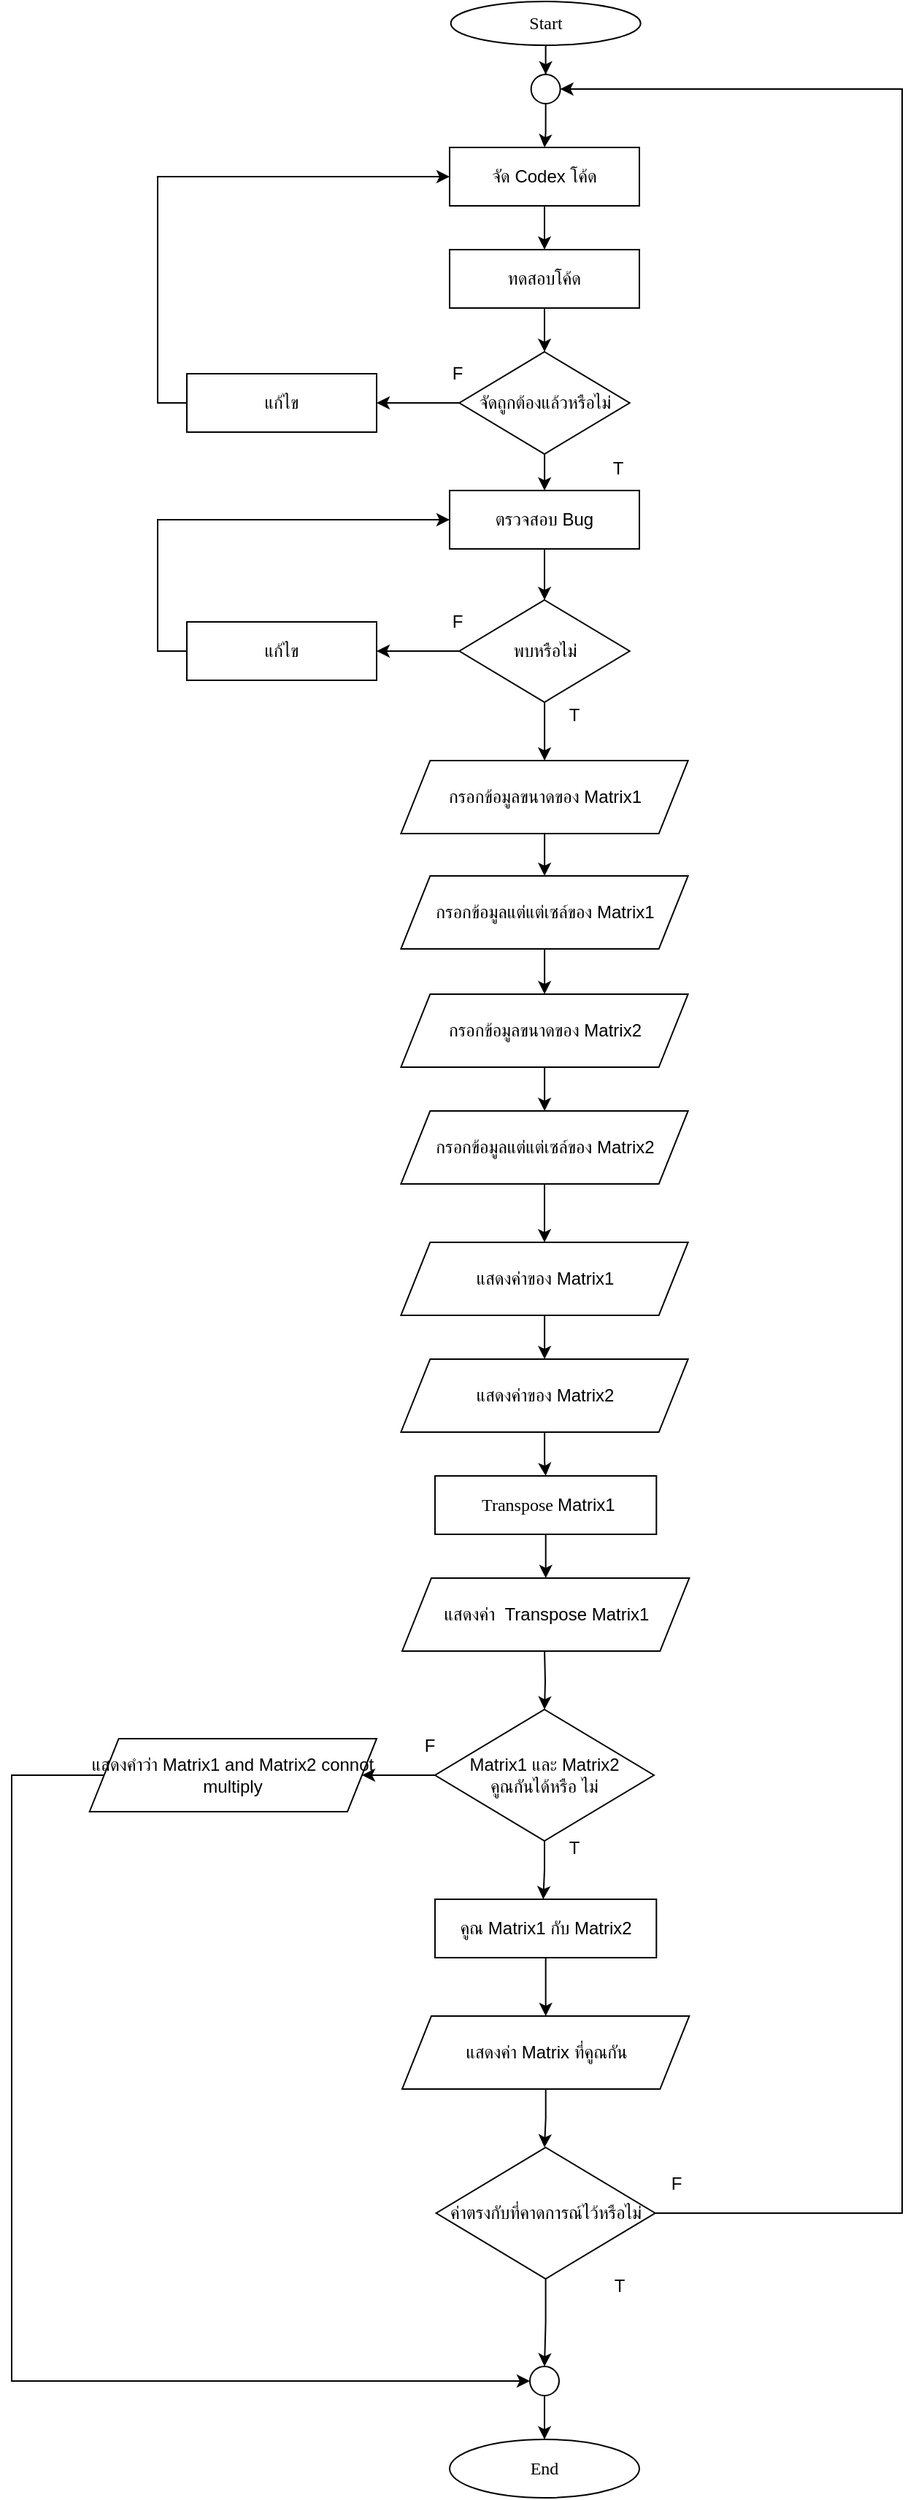 <mxfile version="24.8.9">
  <diagram name="Page-1" id="cx33XgaklDgv_k68Mo5N">
    <mxGraphModel dx="2339" dy="807" grid="1" gridSize="10" guides="1" tooltips="1" connect="1" arrows="1" fold="1" page="1" pageScale="1" pageWidth="850" pageHeight="1100" math="0" shadow="0">
      <root>
        <mxCell id="0" />
        <mxCell id="1" parent="0" />
        <mxCell id="a9hpkdwlJVQsW9b4fiKI-92" style="edgeStyle=orthogonalEdgeStyle;rounded=0;orthogonalLoop=1;jettySize=auto;html=1;entryX=0.5;entryY=0;entryDx=0;entryDy=0;" edge="1" parent="1" source="a9hpkdwlJVQsW9b4fiKI-18" target="a9hpkdwlJVQsW9b4fiKI-91">
          <mxGeometry relative="1" as="geometry" />
        </mxCell>
        <mxCell id="a9hpkdwlJVQsW9b4fiKI-18" value="&lt;font data-font-src=&quot;https://fonts.googleapis.com/css?family=Sarabun&quot; face=&quot;Sarabun&quot;&gt;Start&lt;/font&gt;" style="ellipse;whiteSpace=wrap;html=1;" vertex="1" parent="1">
          <mxGeometry x="-509.17" y="20" width="130" height="30" as="geometry" />
        </mxCell>
        <mxCell id="a9hpkdwlJVQsW9b4fiKI-19" value="&lt;font face=&quot;Sarabun&quot;&gt;End&lt;/font&gt;" style="ellipse;whiteSpace=wrap;html=1;" vertex="1" parent="1">
          <mxGeometry x="-510.0" y="1690" width="130" height="40" as="geometry" />
        </mxCell>
        <mxCell id="a9hpkdwlJVQsW9b4fiKI-20" value="" style="edgeStyle=orthogonalEdgeStyle;rounded=0;orthogonalLoop=1;jettySize=auto;html=1;" edge="1" parent="1" source="a9hpkdwlJVQsW9b4fiKI-22" target="a9hpkdwlJVQsW9b4fiKI-24">
          <mxGeometry relative="1" as="geometry" />
        </mxCell>
        <mxCell id="a9hpkdwlJVQsW9b4fiKI-21" value="" style="edgeStyle=orthogonalEdgeStyle;rounded=0;orthogonalLoop=1;jettySize=auto;html=1;" edge="1" parent="1" source="a9hpkdwlJVQsW9b4fiKI-22" target="a9hpkdwlJVQsW9b4fiKI-37">
          <mxGeometry relative="1" as="geometry" />
        </mxCell>
        <mxCell id="a9hpkdwlJVQsW9b4fiKI-22" value="จัดถูกต้องแล้วหรือไม่" style="rhombus;whiteSpace=wrap;html=1;fontFamily=Sarabun;fontSource=https%3A%2F%2Ffonts.googleapis.com%2Fcss%3Ffamily%3DSarabun;" vertex="1" parent="1">
          <mxGeometry x="-503.33" y="260" width="116.67" height="70" as="geometry" />
        </mxCell>
        <mxCell id="a9hpkdwlJVQsW9b4fiKI-23" style="edgeStyle=orthogonalEdgeStyle;rounded=0;orthogonalLoop=1;jettySize=auto;html=1;entryX=0;entryY=0.5;entryDx=0;entryDy=0;exitX=0;exitY=0.5;exitDx=0;exitDy=0;" edge="1" parent="1" source="a9hpkdwlJVQsW9b4fiKI-24" target="a9hpkdwlJVQsW9b4fiKI-28">
          <mxGeometry relative="1" as="geometry">
            <Array as="points">
              <mxPoint x="-710" y="295" />
              <mxPoint x="-710" y="140" />
            </Array>
          </mxGeometry>
        </mxCell>
        <mxCell id="a9hpkdwlJVQsW9b4fiKI-24" value="แก้ไข" style="rounded=0;whiteSpace=wrap;html=1;" vertex="1" parent="1">
          <mxGeometry x="-690" y="275" width="130" height="40" as="geometry" />
        </mxCell>
        <mxCell id="a9hpkdwlJVQsW9b4fiKI-25" value="F" style="text;html=1;align=center;verticalAlign=middle;resizable=0;points=[];autosize=1;strokeColor=none;fillColor=none;" vertex="1" parent="1">
          <mxGeometry x="-520" y="260" width="30" height="30" as="geometry" />
        </mxCell>
        <mxCell id="a9hpkdwlJVQsW9b4fiKI-26" value="T" style="text;html=1;align=center;verticalAlign=middle;resizable=0;points=[];autosize=1;strokeColor=none;fillColor=none;" vertex="1" parent="1">
          <mxGeometry x="-410" y="325" width="30" height="30" as="geometry" />
        </mxCell>
        <mxCell id="a9hpkdwlJVQsW9b4fiKI-27" style="edgeStyle=orthogonalEdgeStyle;rounded=0;orthogonalLoop=1;jettySize=auto;html=1;entryX=0.5;entryY=0;entryDx=0;entryDy=0;" edge="1" parent="1" source="a9hpkdwlJVQsW9b4fiKI-28">
          <mxGeometry relative="1" as="geometry">
            <mxPoint x="-445" y="190" as="targetPoint" />
          </mxGeometry>
        </mxCell>
        <mxCell id="a9hpkdwlJVQsW9b4fiKI-28" value="จัด Codex โค้ด" style="rounded=0;whiteSpace=wrap;html=1;" vertex="1" parent="1">
          <mxGeometry x="-510" y="120" width="130" height="40" as="geometry" />
        </mxCell>
        <mxCell id="a9hpkdwlJVQsW9b4fiKI-29" value="" style="edgeStyle=orthogonalEdgeStyle;rounded=0;orthogonalLoop=1;jettySize=auto;html=1;" edge="1" parent="1" source="a9hpkdwlJVQsW9b4fiKI-30" target="a9hpkdwlJVQsW9b4fiKI-22">
          <mxGeometry relative="1" as="geometry" />
        </mxCell>
        <mxCell id="a9hpkdwlJVQsW9b4fiKI-30" value="ทดสอบโค้ด" style="rounded=0;whiteSpace=wrap;html=1;" vertex="1" parent="1">
          <mxGeometry x="-510" y="190" width="130" height="40" as="geometry" />
        </mxCell>
        <mxCell id="a9hpkdwlJVQsW9b4fiKI-33" value="" style="edgeStyle=orthogonalEdgeStyle;rounded=0;orthogonalLoop=1;jettySize=auto;html=1;" edge="1" parent="1" source="a9hpkdwlJVQsW9b4fiKI-35" target="a9hpkdwlJVQsW9b4fiKI-39">
          <mxGeometry relative="1" as="geometry" />
        </mxCell>
        <mxCell id="a9hpkdwlJVQsW9b4fiKI-46" value="" style="edgeStyle=orthogonalEdgeStyle;rounded=0;orthogonalLoop=1;jettySize=auto;html=1;" edge="1" parent="1" source="a9hpkdwlJVQsW9b4fiKI-35" target="a9hpkdwlJVQsW9b4fiKI-43">
          <mxGeometry relative="1" as="geometry" />
        </mxCell>
        <mxCell id="a9hpkdwlJVQsW9b4fiKI-35" value="พบหรือไม่" style="rhombus;whiteSpace=wrap;html=1;fontFamily=Sarabun;fontSource=https%3A%2F%2Ffonts.googleapis.com%2Fcss%3Ffamily%3DSarabun;" vertex="1" parent="1">
          <mxGeometry x="-503.33" y="430" width="116.67" height="70" as="geometry" />
        </mxCell>
        <mxCell id="a9hpkdwlJVQsW9b4fiKI-36" value="" style="edgeStyle=orthogonalEdgeStyle;rounded=0;orthogonalLoop=1;jettySize=auto;html=1;" edge="1" parent="1" source="a9hpkdwlJVQsW9b4fiKI-37" target="a9hpkdwlJVQsW9b4fiKI-35">
          <mxGeometry relative="1" as="geometry" />
        </mxCell>
        <mxCell id="a9hpkdwlJVQsW9b4fiKI-37" value="ตรวจสอบ Bug" style="rounded=0;whiteSpace=wrap;html=1;" vertex="1" parent="1">
          <mxGeometry x="-510" y="355" width="130" height="40" as="geometry" />
        </mxCell>
        <mxCell id="a9hpkdwlJVQsW9b4fiKI-38" style="edgeStyle=orthogonalEdgeStyle;rounded=0;orthogonalLoop=1;jettySize=auto;html=1;entryX=0;entryY=0.5;entryDx=0;entryDy=0;" edge="1" parent="1" source="a9hpkdwlJVQsW9b4fiKI-39" target="a9hpkdwlJVQsW9b4fiKI-37">
          <mxGeometry relative="1" as="geometry">
            <Array as="points">
              <mxPoint x="-710" y="465" />
              <mxPoint x="-710" y="375" />
            </Array>
          </mxGeometry>
        </mxCell>
        <mxCell id="a9hpkdwlJVQsW9b4fiKI-39" value="แก้ไข" style="rounded=0;whiteSpace=wrap;html=1;" vertex="1" parent="1">
          <mxGeometry x="-690" y="445" width="130" height="40" as="geometry" />
        </mxCell>
        <mxCell id="a9hpkdwlJVQsW9b4fiKI-40" value="F" style="text;html=1;align=center;verticalAlign=middle;resizable=0;points=[];autosize=1;strokeColor=none;fillColor=none;" vertex="1" parent="1">
          <mxGeometry x="-520" y="430" width="30" height="30" as="geometry" />
        </mxCell>
        <mxCell id="a9hpkdwlJVQsW9b4fiKI-41" value="T" style="text;html=1;align=center;verticalAlign=middle;resizable=0;points=[];autosize=1;strokeColor=none;fillColor=none;" vertex="1" parent="1">
          <mxGeometry x="-440" y="494" width="30" height="30" as="geometry" />
        </mxCell>
        <mxCell id="a9hpkdwlJVQsW9b4fiKI-47" value="" style="edgeStyle=orthogonalEdgeStyle;rounded=0;orthogonalLoop=1;jettySize=auto;html=1;" edge="1" parent="1" source="a9hpkdwlJVQsW9b4fiKI-43" target="a9hpkdwlJVQsW9b4fiKI-44">
          <mxGeometry relative="1" as="geometry" />
        </mxCell>
        <mxCell id="a9hpkdwlJVQsW9b4fiKI-43" value="กรอกข้อมูลขนาดของ Matrix1" style="shape=parallelogram;perimeter=parallelogramPerimeter;whiteSpace=wrap;html=1;fixedSize=1;" vertex="1" parent="1">
          <mxGeometry x="-543.32" y="540" width="196.66" height="50" as="geometry" />
        </mxCell>
        <mxCell id="a9hpkdwlJVQsW9b4fiKI-50" value="" style="edgeStyle=orthogonalEdgeStyle;rounded=0;orthogonalLoop=1;jettySize=auto;html=1;" edge="1" parent="1" source="a9hpkdwlJVQsW9b4fiKI-44" target="a9hpkdwlJVQsW9b4fiKI-48">
          <mxGeometry relative="1" as="geometry" />
        </mxCell>
        <mxCell id="a9hpkdwlJVQsW9b4fiKI-44" value="กรอกข้อมูลแต่แต่เซล์ของ Matrix1" style="shape=parallelogram;perimeter=parallelogramPerimeter;whiteSpace=wrap;html=1;fixedSize=1;" vertex="1" parent="1">
          <mxGeometry x="-543.33" y="619" width="196.66" height="50" as="geometry" />
        </mxCell>
        <mxCell id="a9hpkdwlJVQsW9b4fiKI-51" value="" style="edgeStyle=orthogonalEdgeStyle;rounded=0;orthogonalLoop=1;jettySize=auto;html=1;" edge="1" parent="1" source="a9hpkdwlJVQsW9b4fiKI-48" target="a9hpkdwlJVQsW9b4fiKI-49">
          <mxGeometry relative="1" as="geometry" />
        </mxCell>
        <mxCell id="a9hpkdwlJVQsW9b4fiKI-48" value="กรอกข้อมูลขนาดของ Matrix2" style="shape=parallelogram;perimeter=parallelogramPerimeter;whiteSpace=wrap;html=1;fixedSize=1;" vertex="1" parent="1">
          <mxGeometry x="-543.33" y="700" width="196.66" height="50" as="geometry" />
        </mxCell>
        <mxCell id="a9hpkdwlJVQsW9b4fiKI-64" value="" style="edgeStyle=orthogonalEdgeStyle;rounded=0;orthogonalLoop=1;jettySize=auto;html=1;" edge="1" parent="1" source="a9hpkdwlJVQsW9b4fiKI-49" target="a9hpkdwlJVQsW9b4fiKI-63">
          <mxGeometry relative="1" as="geometry" />
        </mxCell>
        <mxCell id="a9hpkdwlJVQsW9b4fiKI-49" value="กรอกข้อมูลแต่แต่เซล์ของ Matrix2" style="shape=parallelogram;perimeter=parallelogramPerimeter;whiteSpace=wrap;html=1;fixedSize=1;" vertex="1" parent="1">
          <mxGeometry x="-543.32" y="780" width="196.66" height="50" as="geometry" />
        </mxCell>
        <mxCell id="a9hpkdwlJVQsW9b4fiKI-71" value="" style="edgeStyle=orthogonalEdgeStyle;rounded=0;orthogonalLoop=1;jettySize=auto;html=1;" edge="1" parent="1" source="a9hpkdwlJVQsW9b4fiKI-58" target="a9hpkdwlJVQsW9b4fiKI-70">
          <mxGeometry relative="1" as="geometry" />
        </mxCell>
        <mxCell id="a9hpkdwlJVQsW9b4fiKI-58" value="&amp;nbsp;&lt;span style=&quot;font-family: Sarabun;&quot;&gt;Transpose&amp;nbsp;&lt;/span&gt;Matrix1" style="rounded=0;whiteSpace=wrap;html=1;" vertex="1" parent="1">
          <mxGeometry x="-520" y="1030" width="151.66" height="40" as="geometry" />
        </mxCell>
        <mxCell id="a9hpkdwlJVQsW9b4fiKI-59" value="" style="edgeStyle=orthogonalEdgeStyle;rounded=0;orthogonalLoop=1;jettySize=auto;html=1;" edge="1" parent="1" source="a9hpkdwlJVQsW9b4fiKI-60">
          <mxGeometry relative="1" as="geometry">
            <mxPoint x="-445.852" y="1320" as="targetPoint" />
          </mxGeometry>
        </mxCell>
        <mxCell id="a9hpkdwlJVQsW9b4fiKI-68" value="" style="edgeStyle=orthogonalEdgeStyle;rounded=0;orthogonalLoop=1;jettySize=auto;html=1;" edge="1" parent="1" source="a9hpkdwlJVQsW9b4fiKI-60" target="a9hpkdwlJVQsW9b4fiKI-61">
          <mxGeometry relative="1" as="geometry" />
        </mxCell>
        <mxCell id="a9hpkdwlJVQsW9b4fiKI-60" value="&lt;span style=&quot;font-family: Helvetica;&quot;&gt;Matrix1 และ&amp;nbsp;&lt;/span&gt;&lt;font face=&quot;Helvetica&quot;&gt;Matrix2&lt;/font&gt;&lt;div&gt;&lt;font face=&quot;Helvetica&quot;&gt;คูณกันได้หรือ ไม่&lt;/font&gt;&lt;/div&gt;" style="rhombus;whiteSpace=wrap;html=1;fontFamily=Sarabun;fontSource=https%3A%2F%2Ffonts.googleapis.com%2Fcss%3Ffamily%3DSarabun;" vertex="1" parent="1">
          <mxGeometry x="-520" y="1190" width="150" height="90" as="geometry" />
        </mxCell>
        <mxCell id="a9hpkdwlJVQsW9b4fiKI-89" style="edgeStyle=orthogonalEdgeStyle;rounded=0;orthogonalLoop=1;jettySize=auto;html=1;entryX=0;entryY=0.5;entryDx=0;entryDy=0;" edge="1" parent="1" source="a9hpkdwlJVQsW9b4fiKI-61" target="a9hpkdwlJVQsW9b4fiKI-86">
          <mxGeometry relative="1" as="geometry">
            <Array as="points">
              <mxPoint x="-810" y="1235" />
              <mxPoint x="-810" y="1650" />
            </Array>
          </mxGeometry>
        </mxCell>
        <mxCell id="a9hpkdwlJVQsW9b4fiKI-61" value="แสดงคำว่า&amp;nbsp;Matrix1 and Matrix2 connot multiply" style="shape=parallelogram;perimeter=parallelogramPerimeter;whiteSpace=wrap;html=1;fixedSize=1;" vertex="1" parent="1">
          <mxGeometry x="-756.66" y="1210" width="196.66" height="50" as="geometry" />
        </mxCell>
        <mxCell id="a9hpkdwlJVQsW9b4fiKI-66" value="" style="edgeStyle=orthogonalEdgeStyle;rounded=0;orthogonalLoop=1;jettySize=auto;html=1;" edge="1" parent="1" source="a9hpkdwlJVQsW9b4fiKI-63" target="a9hpkdwlJVQsW9b4fiKI-65">
          <mxGeometry relative="1" as="geometry" />
        </mxCell>
        <mxCell id="a9hpkdwlJVQsW9b4fiKI-63" value="แสดงค่าของ Matrix1" style="shape=parallelogram;perimeter=parallelogramPerimeter;whiteSpace=wrap;html=1;fixedSize=1;" vertex="1" parent="1">
          <mxGeometry x="-543.33" y="870" width="196.66" height="50" as="geometry" />
        </mxCell>
        <mxCell id="a9hpkdwlJVQsW9b4fiKI-67" value="" style="edgeStyle=orthogonalEdgeStyle;rounded=0;orthogonalLoop=1;jettySize=auto;html=1;" edge="1" parent="1" target="a9hpkdwlJVQsW9b4fiKI-60">
          <mxGeometry relative="1" as="geometry">
            <mxPoint x="-444.963" y="1150" as="sourcePoint" />
          </mxGeometry>
        </mxCell>
        <mxCell id="a9hpkdwlJVQsW9b4fiKI-69" value="" style="edgeStyle=orthogonalEdgeStyle;rounded=0;orthogonalLoop=1;jettySize=auto;html=1;" edge="1" parent="1" source="a9hpkdwlJVQsW9b4fiKI-65" target="a9hpkdwlJVQsW9b4fiKI-58">
          <mxGeometry relative="1" as="geometry" />
        </mxCell>
        <mxCell id="a9hpkdwlJVQsW9b4fiKI-65" value="แสดงค่าของ Matrix2" style="shape=parallelogram;perimeter=parallelogramPerimeter;whiteSpace=wrap;html=1;fixedSize=1;" vertex="1" parent="1">
          <mxGeometry x="-543.32" y="950" width="196.66" height="50" as="geometry" />
        </mxCell>
        <mxCell id="a9hpkdwlJVQsW9b4fiKI-70" value="แสดงค่า&amp;nbsp;&amp;nbsp;Transpose Matrix1" style="shape=parallelogram;perimeter=parallelogramPerimeter;whiteSpace=wrap;html=1;fixedSize=1;" vertex="1" parent="1">
          <mxGeometry x="-542.5" y="1100" width="196.66" height="50" as="geometry" />
        </mxCell>
        <mxCell id="a9hpkdwlJVQsW9b4fiKI-72" value="T" style="text;html=1;align=center;verticalAlign=middle;resizable=0;points=[];autosize=1;strokeColor=none;fillColor=none;" vertex="1" parent="1">
          <mxGeometry x="-440" y="1270" width="30" height="30" as="geometry" />
        </mxCell>
        <mxCell id="a9hpkdwlJVQsW9b4fiKI-73" value="F" style="text;html=1;align=center;verticalAlign=middle;resizable=0;points=[];autosize=1;strokeColor=none;fillColor=none;" vertex="1" parent="1">
          <mxGeometry x="-539.17" y="1200" width="30" height="30" as="geometry" />
        </mxCell>
        <mxCell id="a9hpkdwlJVQsW9b4fiKI-77" value="" style="edgeStyle=orthogonalEdgeStyle;rounded=0;orthogonalLoop=1;jettySize=auto;html=1;" edge="1" parent="1" source="a9hpkdwlJVQsW9b4fiKI-74" target="a9hpkdwlJVQsW9b4fiKI-76">
          <mxGeometry relative="1" as="geometry" />
        </mxCell>
        <mxCell id="a9hpkdwlJVQsW9b4fiKI-74" value="&amp;nbsp;คูณ Matrix1 กับ Matrix2&amp;nbsp;" style="rounded=0;whiteSpace=wrap;html=1;" vertex="1" parent="1">
          <mxGeometry x="-520" y="1320" width="151.66" height="40" as="geometry" />
        </mxCell>
        <mxCell id="a9hpkdwlJVQsW9b4fiKI-81" value="" style="edgeStyle=orthogonalEdgeStyle;rounded=0;orthogonalLoop=1;jettySize=auto;html=1;" edge="1" parent="1" source="a9hpkdwlJVQsW9b4fiKI-76">
          <mxGeometry relative="1" as="geometry">
            <mxPoint x="-445.0" y="1490.0" as="targetPoint" />
          </mxGeometry>
        </mxCell>
        <mxCell id="a9hpkdwlJVQsW9b4fiKI-76" value="แสดงค่า Matrix ที่คูณกัน" style="shape=parallelogram;perimeter=parallelogramPerimeter;whiteSpace=wrap;html=1;fixedSize=1;" vertex="1" parent="1">
          <mxGeometry x="-542.5" y="1400" width="196.66" height="50" as="geometry" />
        </mxCell>
        <mxCell id="a9hpkdwlJVQsW9b4fiKI-87" value="" style="edgeStyle=orthogonalEdgeStyle;rounded=0;orthogonalLoop=1;jettySize=auto;html=1;" edge="1" parent="1" source="a9hpkdwlJVQsW9b4fiKI-83" target="a9hpkdwlJVQsW9b4fiKI-86">
          <mxGeometry relative="1" as="geometry" />
        </mxCell>
        <mxCell id="a9hpkdwlJVQsW9b4fiKI-90" style="edgeStyle=orthogonalEdgeStyle;rounded=0;orthogonalLoop=1;jettySize=auto;html=1;exitX=1;exitY=0.5;exitDx=0;exitDy=0;entryX=1;entryY=0.5;entryDx=0;entryDy=0;" edge="1" parent="1" source="a9hpkdwlJVQsW9b4fiKI-83" target="a9hpkdwlJVQsW9b4fiKI-91">
          <mxGeometry relative="1" as="geometry">
            <mxPoint x="-160" y="140" as="targetPoint" />
            <Array as="points">
              <mxPoint x="-200" y="1535" />
              <mxPoint x="-200" y="80" />
            </Array>
          </mxGeometry>
        </mxCell>
        <mxCell id="a9hpkdwlJVQsW9b4fiKI-83" value="&lt;font face=&quot;Helvetica&quot;&gt;ค่าตรงกับที่คาดการณ์ไว้หรือไม่&lt;/font&gt;" style="rhombus;whiteSpace=wrap;html=1;fontFamily=Sarabun;fontSource=https%3A%2F%2Ffonts.googleapis.com%2Fcss%3Ffamily%3DSarabun;" vertex="1" parent="1">
          <mxGeometry x="-519.17" y="1490" width="150" height="90" as="geometry" />
        </mxCell>
        <mxCell id="a9hpkdwlJVQsW9b4fiKI-88" value="" style="edgeStyle=orthogonalEdgeStyle;rounded=0;orthogonalLoop=1;jettySize=auto;html=1;" edge="1" parent="1" source="a9hpkdwlJVQsW9b4fiKI-86" target="a9hpkdwlJVQsW9b4fiKI-19">
          <mxGeometry relative="1" as="geometry" />
        </mxCell>
        <mxCell id="a9hpkdwlJVQsW9b4fiKI-86" value="" style="ellipse;whiteSpace=wrap;html=1;aspect=fixed;" vertex="1" parent="1">
          <mxGeometry x="-455" y="1640" width="20" height="20" as="geometry" />
        </mxCell>
        <mxCell id="a9hpkdwlJVQsW9b4fiKI-94" style="edgeStyle=orthogonalEdgeStyle;rounded=0;orthogonalLoop=1;jettySize=auto;html=1;" edge="1" parent="1" source="a9hpkdwlJVQsW9b4fiKI-91" target="a9hpkdwlJVQsW9b4fiKI-28">
          <mxGeometry relative="1" as="geometry" />
        </mxCell>
        <mxCell id="a9hpkdwlJVQsW9b4fiKI-91" value="" style="ellipse;whiteSpace=wrap;html=1;aspect=fixed;" vertex="1" parent="1">
          <mxGeometry x="-454.17" y="70" width="20" height="20" as="geometry" />
        </mxCell>
        <mxCell id="a9hpkdwlJVQsW9b4fiKI-95" value="T" style="text;html=1;align=center;verticalAlign=middle;resizable=0;points=[];autosize=1;strokeColor=none;fillColor=none;" vertex="1" parent="1">
          <mxGeometry x="-409.17" y="1570" width="30" height="30" as="geometry" />
        </mxCell>
        <mxCell id="a9hpkdwlJVQsW9b4fiKI-96" value="F" style="text;html=1;align=center;verticalAlign=middle;resizable=0;points=[];autosize=1;strokeColor=none;fillColor=none;" vertex="1" parent="1">
          <mxGeometry x="-370.0" y="1500" width="30" height="30" as="geometry" />
        </mxCell>
      </root>
    </mxGraphModel>
  </diagram>
</mxfile>
